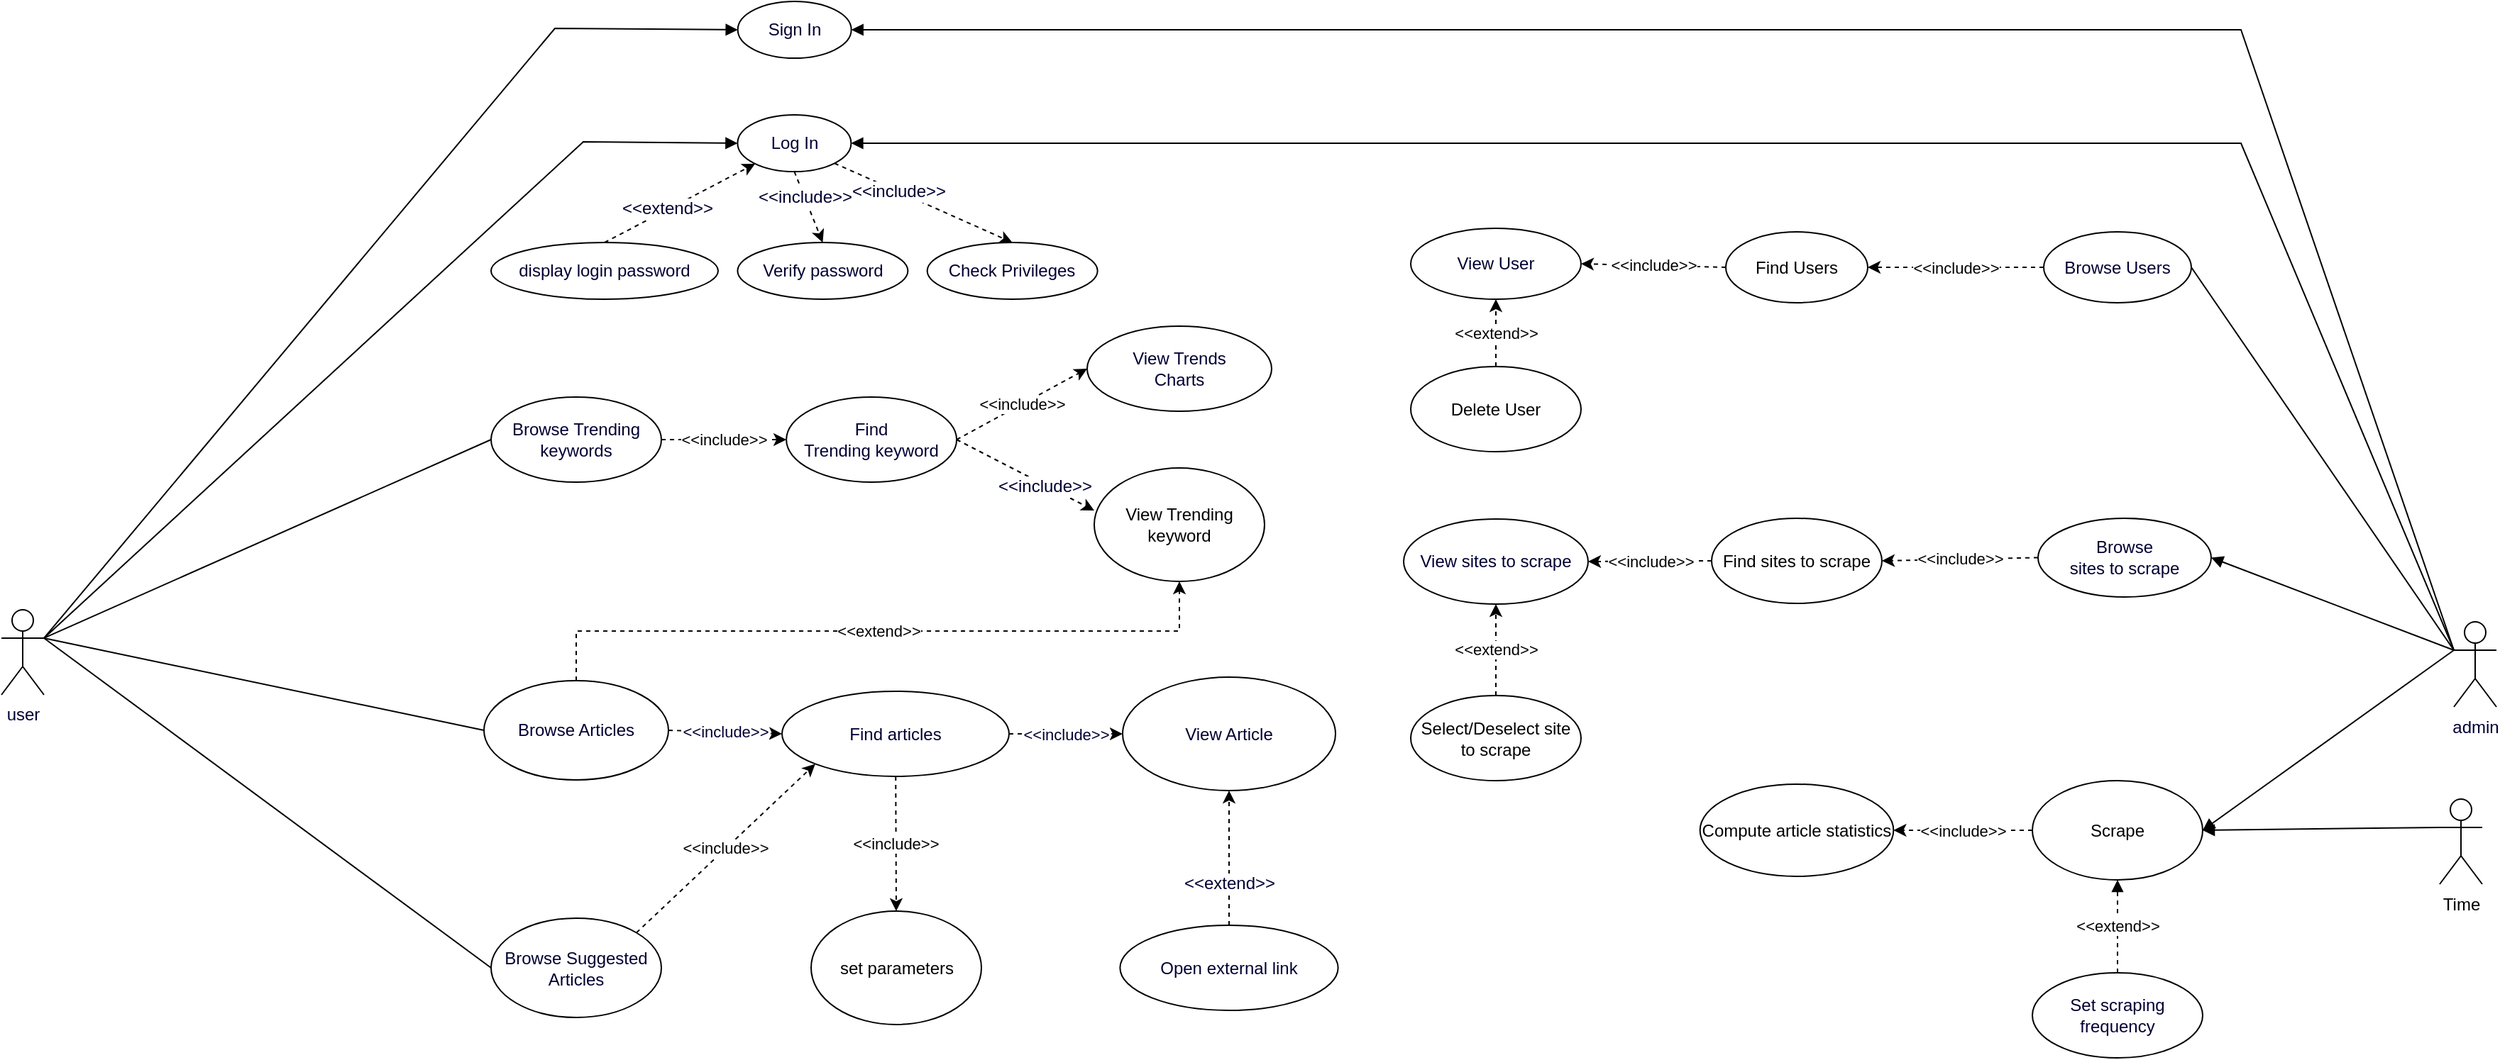 <mxfile version="12.1.0" type="device" pages="1"><diagram id="ZAgGAIi3dmVIeflnCfv2" name="Page-1"><mxGraphModel dx="2957" dy="1335" grid="1" gridSize="10" guides="1" tooltips="1" connect="1" arrows="1" fold="1" page="1" pageScale="1" pageWidth="827" pageHeight="1169" math="0" shadow="0"><root><mxCell id="0"/><mxCell id="1" parent="0"/><mxCell id="CP3oCDRxCd9tqITZmoJh-10" style="rounded=0;orthogonalLoop=1;jettySize=auto;html=1;entryX=0;entryY=0.5;entryDx=0;entryDy=0;exitX=1;exitY=0.333;exitDx=0;exitDy=0;exitPerimeter=0;endArrow=block;endFill=1;fontColor=#000033;" parent="1" source="CP3oCDRxCd9tqITZmoJh-8" target="CP3oCDRxCd9tqITZmoJh-9" edge="1"><mxGeometry relative="1" as="geometry"><mxPoint x="100" y="280" as="sourcePoint"/><Array as="points"><mxPoint x="130" y="80"/></Array></mxGeometry></mxCell><mxCell id="CP3oCDRxCd9tqITZmoJh-12" style="edgeStyle=none;rounded=0;orthogonalLoop=1;jettySize=auto;html=1;exitX=1;exitY=0.333;exitDx=0;exitDy=0;exitPerimeter=0;entryX=0;entryY=0.5;entryDx=0;entryDy=0;endArrow=block;endFill=1;fontColor=#000033;" parent="1" source="CP3oCDRxCd9tqITZmoJh-8" target="CP3oCDRxCd9tqITZmoJh-11" edge="1"><mxGeometry relative="1" as="geometry"><Array as="points"><mxPoint x="150" y="160"/></Array></mxGeometry></mxCell><mxCell id="CP3oCDRxCd9tqITZmoJh-25" style="edgeStyle=none;rounded=0;orthogonalLoop=1;jettySize=auto;html=1;exitX=1;exitY=0.333;exitDx=0;exitDy=0;exitPerimeter=0;entryX=0;entryY=0.5;entryDx=0;entryDy=0;endArrow=none;endFill=0;fontColor=#000033;" parent="1" source="CP3oCDRxCd9tqITZmoJh-8" target="CP3oCDRxCd9tqITZmoJh-23" edge="1"><mxGeometry relative="1" as="geometry"/></mxCell><mxCell id="CP3oCDRxCd9tqITZmoJh-32" style="edgeStyle=none;rounded=0;orthogonalLoop=1;jettySize=auto;html=1;exitX=1;exitY=0.333;exitDx=0;exitDy=0;exitPerimeter=0;entryX=0;entryY=0.5;entryDx=0;entryDy=0;startArrow=none;startFill=0;endArrow=none;endFill=0;fontColor=#000033;" parent="1" source="CP3oCDRxCd9tqITZmoJh-8" target="CP3oCDRxCd9tqITZmoJh-31" edge="1"><mxGeometry relative="1" as="geometry"/></mxCell><mxCell id="CP3oCDRxCd9tqITZmoJh-58" style="edgeStyle=none;rounded=0;orthogonalLoop=1;jettySize=auto;html=1;exitX=1;exitY=0.333;exitDx=0;exitDy=0;exitPerimeter=0;entryX=0;entryY=0.5;entryDx=0;entryDy=0;startArrow=none;startFill=0;endArrow=none;endFill=0;fontColor=#000033;" parent="1" source="CP3oCDRxCd9tqITZmoJh-8" target="CP3oCDRxCd9tqITZmoJh-57" edge="1"><mxGeometry relative="1" as="geometry"/></mxCell><mxCell id="CP3oCDRxCd9tqITZmoJh-8" value="user" style="shape=umlActor;verticalLabelPosition=bottom;labelBackgroundColor=#ffffff;verticalAlign=top;html=1;fontColor=#000033;" parent="1" vertex="1"><mxGeometry x="-260" y="490" width="30" height="60" as="geometry"/></mxCell><mxCell id="CP3oCDRxCd9tqITZmoJh-9" value="Sign In" style="ellipse;whiteSpace=wrap;html=1;fontColor=#000033;" parent="1" vertex="1"><mxGeometry x="258.833" y="61" width="80" height="40" as="geometry"/></mxCell><mxCell id="CP3oCDRxCd9tqITZmoJh-16" style="edgeStyle=none;rounded=0;orthogonalLoop=1;jettySize=auto;html=1;exitX=0.5;exitY=1;exitDx=0;exitDy=0;entryX=0.5;entryY=0;entryDx=0;entryDy=0;dashed=1;fontColor=#000033;" parent="1" source="CP3oCDRxCd9tqITZmoJh-11" target="CP3oCDRxCd9tqITZmoJh-15" edge="1"><mxGeometry relative="1" as="geometry"/></mxCell><mxCell id="CP3oCDRxCd9tqITZmoJh-17" value="&amp;lt;&amp;lt;include&amp;gt;&amp;gt;" style="text;html=1;align=center;verticalAlign=middle;resizable=0;points=[];;labelBackgroundColor=#ffffff;fontColor=#000033;" parent="CP3oCDRxCd9tqITZmoJh-16" vertex="1" connectable="0"><mxGeometry x="-0.295" relative="1" as="geometry"><mxPoint as="offset"/></mxGeometry></mxCell><mxCell id="CP3oCDRxCd9tqITZmoJh-11" value="Log In" style="ellipse;whiteSpace=wrap;html=1;fontColor=#000033;" parent="1" vertex="1"><mxGeometry x="258.693" y="141" width="80" height="40" as="geometry"/></mxCell><mxCell id="CP3oCDRxCd9tqITZmoJh-15" value="Verify password" style="ellipse;whiteSpace=wrap;html=1;fontColor=#000033;" parent="1" vertex="1"><mxGeometry x="258.693" y="231" width="120" height="40" as="geometry"/></mxCell><mxCell id="CP3oCDRxCd9tqITZmoJh-20" style="edgeStyle=none;rounded=0;orthogonalLoop=1;jettySize=auto;html=1;exitX=0.5;exitY=0;exitDx=0;exitDy=0;dashed=1;fontColor=#000033;" parent="1" source="CP3oCDRxCd9tqITZmoJh-18" target="CP3oCDRxCd9tqITZmoJh-11" edge="1"><mxGeometry relative="1" as="geometry"/></mxCell><mxCell id="CP3oCDRxCd9tqITZmoJh-21" value="&amp;lt;&amp;lt;extend&amp;gt;&amp;gt;" style="text;html=1;align=center;verticalAlign=middle;resizable=0;points=[];;labelBackgroundColor=#ffffff;fontColor=#000033;" parent="CP3oCDRxCd9tqITZmoJh-20" vertex="1" connectable="0"><mxGeometry x="-0.163" y="1" relative="1" as="geometry"><mxPoint as="offset"/></mxGeometry></mxCell><mxCell id="CP3oCDRxCd9tqITZmoJh-18" value="display login password" style="ellipse;whiteSpace=wrap;html=1;fontColor=#000033;" parent="1" vertex="1"><mxGeometry x="84.983" y="231" width="160" height="40" as="geometry"/></mxCell><mxCell id="AH1tyNpUIjv2iRFEE-po-1" value="&amp;lt;&amp;lt;include&amp;gt;&amp;gt;" style="rounded=0;orthogonalLoop=1;jettySize=auto;html=1;exitX=1;exitY=0.5;exitDx=0;exitDy=0;entryX=0;entryY=0.5;entryDx=0;entryDy=0;dashed=1;" parent="1" source="CP3oCDRxCd9tqITZmoJh-23" target="CP3oCDRxCd9tqITZmoJh-27" edge="1"><mxGeometry relative="1" as="geometry"/></mxCell><mxCell id="CP3oCDRxCd9tqITZmoJh-23" value="&lt;div&gt;Browse Trending&lt;/div&gt;&lt;font style=&quot;font-size: 12px&quot;&gt;keywords&lt;/font&gt;" style="ellipse;whiteSpace=wrap;html=1;fontColor=#000033;" parent="1" vertex="1"><mxGeometry x="85" y="340" width="120" height="60" as="geometry"/></mxCell><mxCell id="CP3oCDRxCd9tqITZmoJh-33" style="edgeStyle=none;rounded=0;orthogonalLoop=1;jettySize=auto;html=1;exitX=1;exitY=0.5;exitDx=0;exitDy=0;entryX=0;entryY=0.375;entryDx=0;entryDy=0;entryPerimeter=0;startArrow=none;startFill=0;endArrow=classic;endFill=1;dashed=1;fontColor=#000033;" parent="1" source="CP3oCDRxCd9tqITZmoJh-27" target="AH1tyNpUIjv2iRFEE-po-2" edge="1"><mxGeometry relative="1" as="geometry"/></mxCell><mxCell id="CP3oCDRxCd9tqITZmoJh-39" value="&amp;lt;&amp;lt;include&amp;gt;&amp;gt;" style="text;html=1;align=center;verticalAlign=middle;resizable=0;points=[];;labelBackgroundColor=#ffffff;fontColor=#000033;" parent="CP3oCDRxCd9tqITZmoJh-33" vertex="1" connectable="0"><mxGeometry x="0.285" y="-1" relative="1" as="geometry"><mxPoint as="offset"/></mxGeometry></mxCell><mxCell id="CP3oCDRxCd9tqITZmoJh-27" value="&lt;div&gt;Find&lt;br&gt;&lt;/div&gt;&lt;font style=&quot;font-size: 12px&quot;&gt;Trending keyword&lt;br&gt;&lt;/font&gt;" style="ellipse;whiteSpace=wrap;html=1;fontColor=#000033;" parent="1" vertex="1"><mxGeometry x="293.06" y="340" width="120" height="60" as="geometry"/></mxCell><mxCell id="CP3oCDRxCd9tqITZmoJh-42" value="&amp;lt;&amp;lt;include&amp;gt;&amp;gt;" style="edgeStyle=none;rounded=0;orthogonalLoop=1;jettySize=auto;html=1;exitX=1;exitY=0.5;exitDx=0;exitDy=0;entryX=0;entryY=0.5;entryDx=0;entryDy=0;dashed=1;startArrow=none;startFill=0;endArrow=classic;endFill=1;fontColor=#000033;" parent="1" source="CP3oCDRxCd9tqITZmoJh-31" target="CP3oCDRxCd9tqITZmoJh-41" edge="1"><mxGeometry relative="1" as="geometry"/></mxCell><mxCell id="CP3oCDRxCd9tqITZmoJh-31" value="Browse Articles" style="ellipse;whiteSpace=wrap;html=1;fontColor=#000033;" parent="1" vertex="1"><mxGeometry x="80" y="540" width="130" height="70" as="geometry"/></mxCell><mxCell id="AH1tyNpUIjv2iRFEE-po-13" value="&amp;lt;&amp;lt;include&amp;gt;&amp;gt;" style="edgeStyle=none;rounded=0;orthogonalLoop=1;jettySize=auto;html=1;entryX=0.5;entryY=0;entryDx=0;entryDy=0;dashed=1;" parent="1" source="CP3oCDRxCd9tqITZmoJh-41" target="AH1tyNpUIjv2iRFEE-po-11" edge="1"><mxGeometry relative="1" as="geometry"/></mxCell><mxCell id="CP3oCDRxCd9tqITZmoJh-41" value="Find articles" style="ellipse;whiteSpace=wrap;html=1;fontColor=#000033;" parent="1" vertex="1"><mxGeometry x="290" y="547.5" width="160" height="60" as="geometry"/></mxCell><mxCell id="CP3oCDRxCd9tqITZmoJh-52" value="&amp;lt;&amp;lt;include&amp;gt;&amp;gt;" style="edgeStyle=none;rounded=0;orthogonalLoop=1;jettySize=auto;html=1;exitX=1;exitY=0.5;exitDx=0;exitDy=0;entryX=0;entryY=0.5;entryDx=0;entryDy=0;dashed=1;startArrow=none;startFill=0;endArrow=classic;endFill=1;fontColor=#000033;" parent="1" source="CP3oCDRxCd9tqITZmoJh-41" target="CP3oCDRxCd9tqITZmoJh-51" edge="1"><mxGeometry relative="1" as="geometry"><mxPoint x="450.0" y="667.5" as="sourcePoint"/></mxGeometry></mxCell><mxCell id="CP3oCDRxCd9tqITZmoJh-51" value="View Article" style="ellipse;whiteSpace=wrap;html=1;fontColor=#000033;" parent="1" vertex="1"><mxGeometry x="530" y="537.5" width="150" height="80" as="geometry"/></mxCell><mxCell id="CP3oCDRxCd9tqITZmoJh-54" value="Open external link" style="ellipse;whiteSpace=wrap;html=1;fontColor=#000033;" parent="1" vertex="1"><mxGeometry x="528.18" y="712.5" width="153.64" height="60" as="geometry"/></mxCell><mxCell id="AH1tyNpUIjv2iRFEE-po-10" value="&amp;lt;&amp;lt;include&amp;gt;&amp;gt;" style="edgeStyle=none;rounded=0;orthogonalLoop=1;jettySize=auto;html=1;exitX=1;exitY=0;exitDx=0;exitDy=0;entryX=0;entryY=1;entryDx=0;entryDy=0;dashed=1;" parent="1" source="CP3oCDRxCd9tqITZmoJh-57" target="CP3oCDRxCd9tqITZmoJh-41" edge="1"><mxGeometry relative="1" as="geometry"/></mxCell><mxCell id="CP3oCDRxCd9tqITZmoJh-57" value="&lt;div&gt;Browse Suggested&lt;/div&gt;&lt;div&gt;Articles&lt;br&gt;&lt;/div&gt;&lt;i&gt;&lt;font style=&quot;font-size: 10px&quot;&gt;&lt;/font&gt;&lt;/i&gt;" style="ellipse;whiteSpace=wrap;html=1;fontColor=#000033;" parent="1" vertex="1"><mxGeometry x="85" y="707.5" width="120" height="70" as="geometry"/></mxCell><mxCell id="AH1tyNpUIjv2iRFEE-po-49" value="&amp;lt;&amp;lt;include&amp;gt;&amp;gt;" style="edgeStyle=none;rounded=0;orthogonalLoop=1;jettySize=auto;html=1;exitX=1;exitY=0.5;exitDx=0;exitDy=0;entryX=0;entryY=0.5;entryDx=0;entryDy=0;dashed=1;endArrow=classic;endFill=1;" parent="1" source="CP3oCDRxCd9tqITZmoJh-27" target="CP3oCDRxCd9tqITZmoJh-68" edge="1"><mxGeometry relative="1" as="geometry"/></mxCell><mxCell id="CP3oCDRxCd9tqITZmoJh-68" value="&lt;div&gt;View Trends&lt;/div&gt;&lt;div&gt;Charts&lt;br&gt;&lt;/div&gt;" style="ellipse;whiteSpace=wrap;html=1;fontColor=#000033;" parent="1" vertex="1"><mxGeometry x="505" y="290" width="130" height="60" as="geometry"/></mxCell><mxCell id="27m-Bh1FoH7Uecb6Px1l-14" style="edgeStyle=none;rounded=0;orthogonalLoop=1;jettySize=auto;html=1;exitX=0;exitY=0.333;exitDx=0;exitDy=0;exitPerimeter=0;endArrow=block;endFill=1;entryX=1;entryY=0.5;entryDx=0;entryDy=0;" parent="1" source="CP3oCDRxCd9tqITZmoJh-70" target="AH1tyNpUIjv2iRFEE-po-36" edge="1"><mxGeometry relative="1" as="geometry"><mxPoint x="1256.0" y="678.5" as="targetPoint"/></mxGeometry></mxCell><mxCell id="27m-Bh1FoH7Uecb6Px1l-19" style="edgeStyle=none;rounded=0;orthogonalLoop=1;jettySize=auto;html=1;exitX=0;exitY=0.333;exitDx=0;exitDy=0;exitPerimeter=0;entryX=1;entryY=0.5;entryDx=0;entryDy=0;startArrow=none;startFill=0;endArrow=block;endFill=1;" parent="1" source="CP3oCDRxCd9tqITZmoJh-70" target="27m-Bh1FoH7Uecb6Px1l-17" edge="1"><mxGeometry relative="1" as="geometry"/></mxCell><mxCell id="27m-Bh1FoH7Uecb6Px1l-23" style="edgeStyle=none;rounded=0;orthogonalLoop=1;jettySize=auto;html=1;exitX=0;exitY=0.333;exitDx=0;exitDy=0;exitPerimeter=0;startArrow=none;startFill=0;endArrow=block;endFill=1;entryX=1;entryY=0.5;entryDx=0;entryDy=0;" parent="1" source="CP3oCDRxCd9tqITZmoJh-70" target="CP3oCDRxCd9tqITZmoJh-9" edge="1"><mxGeometry relative="1" as="geometry"><mxPoint x="118" y="73.5" as="targetPoint"/><Array as="points"><mxPoint x="1318" y="81"/></Array></mxGeometry></mxCell><mxCell id="27m-Bh1FoH7Uecb6Px1l-24" style="edgeStyle=none;rounded=0;orthogonalLoop=1;jettySize=auto;html=1;exitX=0;exitY=0.333;exitDx=0;exitDy=0;exitPerimeter=0;entryX=1;entryY=0.5;entryDx=0;entryDy=0;startArrow=none;startFill=0;endArrow=block;endFill=1;" parent="1" source="CP3oCDRxCd9tqITZmoJh-70" target="CP3oCDRxCd9tqITZmoJh-11" edge="1"><mxGeometry relative="1" as="geometry"><Array as="points"><mxPoint x="1318" y="161"/></Array></mxGeometry></mxCell><mxCell id="CP3oCDRxCd9tqITZmoJh-70" value="admin" style="shape=umlActor;verticalLabelPosition=bottom;labelBackgroundColor=#ffffff;verticalAlign=top;html=1;outlineConnect=0;fontColor=#000033;" parent="1" vertex="1"><mxGeometry x="1468" y="498.5" width="30" height="60" as="geometry"/></mxCell><mxCell id="CP3oCDRxCd9tqITZmoJh-73" value="View User" style="ellipse;whiteSpace=wrap;html=1;fontColor=#000033;" parent="1" vertex="1"><mxGeometry x="733" y="221" width="120" height="50" as="geometry"/></mxCell><mxCell id="3uTC4VKs4l4GMZnqRIRb-13" style="rounded=0;orthogonalLoop=1;jettySize=auto;html=1;exitX=1;exitY=0.5;exitDx=0;exitDy=0;entryX=0;entryY=0.333;entryDx=0;entryDy=0;entryPerimeter=0;endArrow=none;endFill=0;" parent="1" source="27m-Bh1FoH7Uecb6Px1l-5" target="CP3oCDRxCd9tqITZmoJh-70" edge="1"><mxGeometry relative="1" as="geometry"/></mxCell><mxCell id="AH1tyNpUIjv2iRFEE-po-16" value="&amp;lt;&amp;lt;include&amp;gt;&amp;gt;" style="edgeStyle=none;rounded=0;orthogonalLoop=1;jettySize=auto;html=1;exitX=0;exitY=0.5;exitDx=0;exitDy=0;entryX=1;entryY=0.5;entryDx=0;entryDy=0;dashed=1;" parent="1" source="27m-Bh1FoH7Uecb6Px1l-5" target="AH1tyNpUIjv2iRFEE-po-15" edge="1"><mxGeometry relative="1" as="geometry"/></mxCell><mxCell id="27m-Bh1FoH7Uecb6Px1l-5" value="Browse Users" style="ellipse;whiteSpace=wrap;html=1;fontColor=#000033;" parent="1" vertex="1"><mxGeometry x="1179" y="223.5" width="104" height="50" as="geometry"/></mxCell><mxCell id="nXRlY34XPdnpc04_hnTt-8" value="&amp;lt;&amp;lt;extend&amp;gt;&amp;gt;" style="edgeStyle=none;rounded=0;orthogonalLoop=1;jettySize=auto;html=1;exitX=0.5;exitY=0;exitDx=0;exitDy=0;entryX=0.5;entryY=1;entryDx=0;entryDy=0;endArrow=block;endFill=1;dashed=1;" parent="1" source="27m-Bh1FoH7Uecb6Px1l-11" target="AH1tyNpUIjv2iRFEE-po-36" edge="1"><mxGeometry relative="1" as="geometry"/></mxCell><mxCell id="27m-Bh1FoH7Uecb6Px1l-11" value="Set scraping frequency" style="ellipse;whiteSpace=wrap;html=1;fontColor=#000033;" parent="1" vertex="1"><mxGeometry x="1171" y="746" width="120" height="60" as="geometry"/></mxCell><mxCell id="AH1tyNpUIjv2iRFEE-po-24" value="&amp;lt;&amp;lt;include&amp;gt;&amp;gt;" style="edgeStyle=none;rounded=0;orthogonalLoop=1;jettySize=auto;html=1;exitX=0;exitY=0.5;exitDx=0;exitDy=0;entryX=1;entryY=0.5;entryDx=0;entryDy=0;dashed=1;" parent="1" source="27m-Bh1FoH7Uecb6Px1l-17" target="AH1tyNpUIjv2iRFEE-po-22" edge="1"><mxGeometry relative="1" as="geometry"/></mxCell><mxCell id="27m-Bh1FoH7Uecb6Px1l-17" value="&lt;div&gt;Browse&lt;/div&gt;&lt;div&gt;sites to scrape&lt;br&gt;&lt;/div&gt;" style="ellipse;whiteSpace=wrap;html=1;fontColor=#000033;" parent="1" vertex="1"><mxGeometry x="1175" y="425.5" width="122" height="55.5" as="geometry"/></mxCell><mxCell id="27m-Bh1FoH7Uecb6Px1l-20" value="View sites to scrape" style="ellipse;whiteSpace=wrap;html=1;fontColor=#000033;" parent="1" vertex="1"><mxGeometry x="728" y="426" width="130" height="60" as="geometry"/></mxCell><mxCell id="3uTC4VKs4l4GMZnqRIRb-2" value="Check Privileges" style="ellipse;whiteSpace=wrap;html=1;fontColor=#000033;" parent="1" vertex="1"><mxGeometry x="392.333" y="231" width="120" height="40" as="geometry"/></mxCell><mxCell id="3uTC4VKs4l4GMZnqRIRb-3" style="edgeStyle=none;rounded=0;orthogonalLoop=1;jettySize=auto;html=1;exitX=1;exitY=1;exitDx=0;exitDy=0;entryX=0.5;entryY=0;entryDx=0;entryDy=0;dashed=1;fontColor=#000033;" parent="1" source="CP3oCDRxCd9tqITZmoJh-11" target="3uTC4VKs4l4GMZnqRIRb-2" edge="1"><mxGeometry relative="1" as="geometry"><mxPoint x="208.693" y="191" as="sourcePoint"/><mxPoint x="308.693" y="321" as="targetPoint"/><Array as="points"/></mxGeometry></mxCell><mxCell id="3uTC4VKs4l4GMZnqRIRb-4" value="&amp;lt;&amp;lt;include&amp;gt;&amp;gt;" style="text;html=1;align=center;verticalAlign=middle;resizable=0;points=[];;labelBackgroundColor=#ffffff;fontColor=#000033;" parent="3uTC4VKs4l4GMZnqRIRb-3" vertex="1" connectable="0"><mxGeometry x="-0.295" relative="1" as="geometry"><mxPoint as="offset"/></mxGeometry></mxCell><mxCell id="3uTC4VKs4l4GMZnqRIRb-7" style="edgeStyle=none;rounded=0;orthogonalLoop=1;jettySize=auto;html=1;exitX=0.5;exitY=0;exitDx=0;exitDy=0;entryX=0.5;entryY=1;entryDx=0;entryDy=0;dashed=1;startArrow=none;startFill=0;endArrow=classic;endFill=1;fontColor=#000033;" parent="1" source="CP3oCDRxCd9tqITZmoJh-54" target="CP3oCDRxCd9tqITZmoJh-51" edge="1"><mxGeometry relative="1" as="geometry"><mxPoint x="330" y="747.5" as="sourcePoint"/><mxPoint x="172.844" y="816.498" as="targetPoint"/></mxGeometry></mxCell><mxCell id="3uTC4VKs4l4GMZnqRIRb-8" value="&amp;lt;&amp;lt;extend&amp;gt;&amp;gt;" style="text;html=1;align=center;verticalAlign=middle;resizable=0;points=[];;labelBackgroundColor=#ffffff;fontColor=#000033;" parent="3uTC4VKs4l4GMZnqRIRb-7" vertex="1" connectable="0"><mxGeometry x="-0.377" relative="1" as="geometry"><mxPoint as="offset"/></mxGeometry></mxCell><mxCell id="AH1tyNpUIjv2iRFEE-po-3" value="&amp;lt;&amp;lt;extend&amp;gt;&amp;gt;" style="edgeStyle=orthogonalEdgeStyle;rounded=0;orthogonalLoop=1;jettySize=auto;html=1;exitX=0.5;exitY=0;exitDx=0;exitDy=0;dashed=1;entryX=0.5;entryY=1;entryDx=0;entryDy=0;" parent="1" source="CP3oCDRxCd9tqITZmoJh-31" target="AH1tyNpUIjv2iRFEE-po-2" edge="1"><mxGeometry relative="1" as="geometry"><mxPoint x="310" y="490" as="targetPoint"/></mxGeometry></mxCell><mxCell id="AH1tyNpUIjv2iRFEE-po-2" value="View Trending keyword" style="ellipse;whiteSpace=wrap;html=1;" parent="1" vertex="1"><mxGeometry x="510" y="390" width="120" height="80" as="geometry"/></mxCell><mxCell id="AH1tyNpUIjv2iRFEE-po-11" value="set parameters" style="ellipse;whiteSpace=wrap;html=1;" parent="1" vertex="1"><mxGeometry x="310.5" y="702.5" width="120" height="80" as="geometry"/></mxCell><mxCell id="AH1tyNpUIjv2iRFEE-po-17" value="&amp;lt;&amp;lt;include&amp;gt;&amp;gt;" style="edgeStyle=none;rounded=0;orthogonalLoop=1;jettySize=auto;html=1;exitX=0;exitY=0.5;exitDx=0;exitDy=0;entryX=1;entryY=0.5;entryDx=0;entryDy=0;dashed=1;" parent="1" source="AH1tyNpUIjv2iRFEE-po-15" target="CP3oCDRxCd9tqITZmoJh-73" edge="1"><mxGeometry relative="1" as="geometry"/></mxCell><mxCell id="AH1tyNpUIjv2iRFEE-po-15" value="Find Users" style="ellipse;whiteSpace=wrap;html=1;" parent="1" vertex="1"><mxGeometry x="955" y="223.5" width="100" height="50" as="geometry"/></mxCell><mxCell id="AH1tyNpUIjv2iRFEE-po-25" value="&amp;lt;&amp;lt;include&amp;gt;&amp;gt;" style="edgeStyle=none;rounded=0;orthogonalLoop=1;jettySize=auto;html=1;exitX=0;exitY=0.5;exitDx=0;exitDy=0;entryX=1;entryY=0.5;entryDx=0;entryDy=0;dashed=1;" parent="1" source="AH1tyNpUIjv2iRFEE-po-22" target="27m-Bh1FoH7Uecb6Px1l-20" edge="1"><mxGeometry relative="1" as="geometry"/></mxCell><mxCell id="AH1tyNpUIjv2iRFEE-po-22" value="Find sites to scrape" style="ellipse;whiteSpace=wrap;html=1;" parent="1" vertex="1"><mxGeometry x="945" y="425.5" width="120" height="60" as="geometry"/></mxCell><mxCell id="AH1tyNpUIjv2iRFEE-po-27" value="&amp;lt;&amp;lt;extend&amp;gt;&amp;gt;" style="edgeStyle=none;rounded=0;orthogonalLoop=1;jettySize=auto;html=1;dashed=1;entryX=0.5;entryY=1;entryDx=0;entryDy=0;" parent="1" source="AH1tyNpUIjv2iRFEE-po-23" target="27m-Bh1FoH7Uecb6Px1l-20" edge="1"><mxGeometry relative="1" as="geometry"><mxPoint x="751" y="683.5" as="targetPoint"/></mxGeometry></mxCell><mxCell id="AH1tyNpUIjv2iRFEE-po-23" value="Select/Deselect site to scrape" style="ellipse;whiteSpace=wrap;html=1;" parent="1" vertex="1"><mxGeometry x="733" y="550.5" width="120" height="60" as="geometry"/></mxCell><mxCell id="AH1tyNpUIjv2iRFEE-po-43" style="edgeStyle=none;rounded=0;orthogonalLoop=1;jettySize=auto;html=1;exitX=0;exitY=0.333;exitDx=0;exitDy=0;exitPerimeter=0;entryX=1;entryY=0.5;entryDx=0;entryDy=0;endArrow=block;endFill=1;" parent="1" source="AH1tyNpUIjv2iRFEE-po-28" target="AH1tyNpUIjv2iRFEE-po-36" edge="1"><mxGeometry relative="1" as="geometry"/></mxCell><mxCell id="AH1tyNpUIjv2iRFEE-po-28" value="Time" style="shape=umlActor;verticalLabelPosition=bottom;labelBackgroundColor=#ffffff;verticalAlign=top;html=1;outlineConnect=0;" parent="1" vertex="1"><mxGeometry x="1458" y="623.5" width="30" height="60" as="geometry"/></mxCell><mxCell id="AH1tyNpUIjv2iRFEE-po-35" value="Compute article statistics" style="ellipse;whiteSpace=wrap;html=1;" parent="1" vertex="1"><mxGeometry x="936.83" y="613" width="136.35" height="65" as="geometry"/></mxCell><mxCell id="AH1tyNpUIjv2iRFEE-po-46" value="&amp;lt;&amp;lt;include&amp;gt;&amp;gt;" style="edgeStyle=none;rounded=0;orthogonalLoop=1;jettySize=auto;html=1;entryX=1;entryY=0.5;entryDx=0;entryDy=0;dashed=1;endArrow=classic;endFill=1;exitX=0;exitY=0.5;exitDx=0;exitDy=0;" parent="1" source="AH1tyNpUIjv2iRFEE-po-36" target="AH1tyNpUIjv2iRFEE-po-35" edge="1"><mxGeometry relative="1" as="geometry"/></mxCell><mxCell id="AH1tyNpUIjv2iRFEE-po-36" value="Scrape" style="ellipse;whiteSpace=wrap;html=1;" parent="1" vertex="1"><mxGeometry x="1171" y="610.5" width="120" height="70" as="geometry"/></mxCell><mxCell id="nXRlY34XPdnpc04_hnTt-1" value="Delete User" style="ellipse;whiteSpace=wrap;html=1;" parent="1" vertex="1"><mxGeometry x="733" y="318.5" width="120" height="60" as="geometry"/></mxCell><mxCell id="nXRlY34XPdnpc04_hnTt-2" value="&amp;lt;&amp;lt;extend&amp;gt;&amp;gt;" style="edgeStyle=none;rounded=0;orthogonalLoop=1;jettySize=auto;html=1;dashed=1;entryX=0.5;entryY=1;entryDx=0;entryDy=0;exitX=0.5;exitY=0;exitDx=0;exitDy=0;" parent="1" source="nXRlY34XPdnpc04_hnTt-1" target="CP3oCDRxCd9tqITZmoJh-73" edge="1"><mxGeometry relative="1" as="geometry"><mxPoint x="921" y="613.5" as="targetPoint"/><mxPoint x="921" y="534" as="sourcePoint"/></mxGeometry></mxCell></root></mxGraphModel></diagram></mxfile>